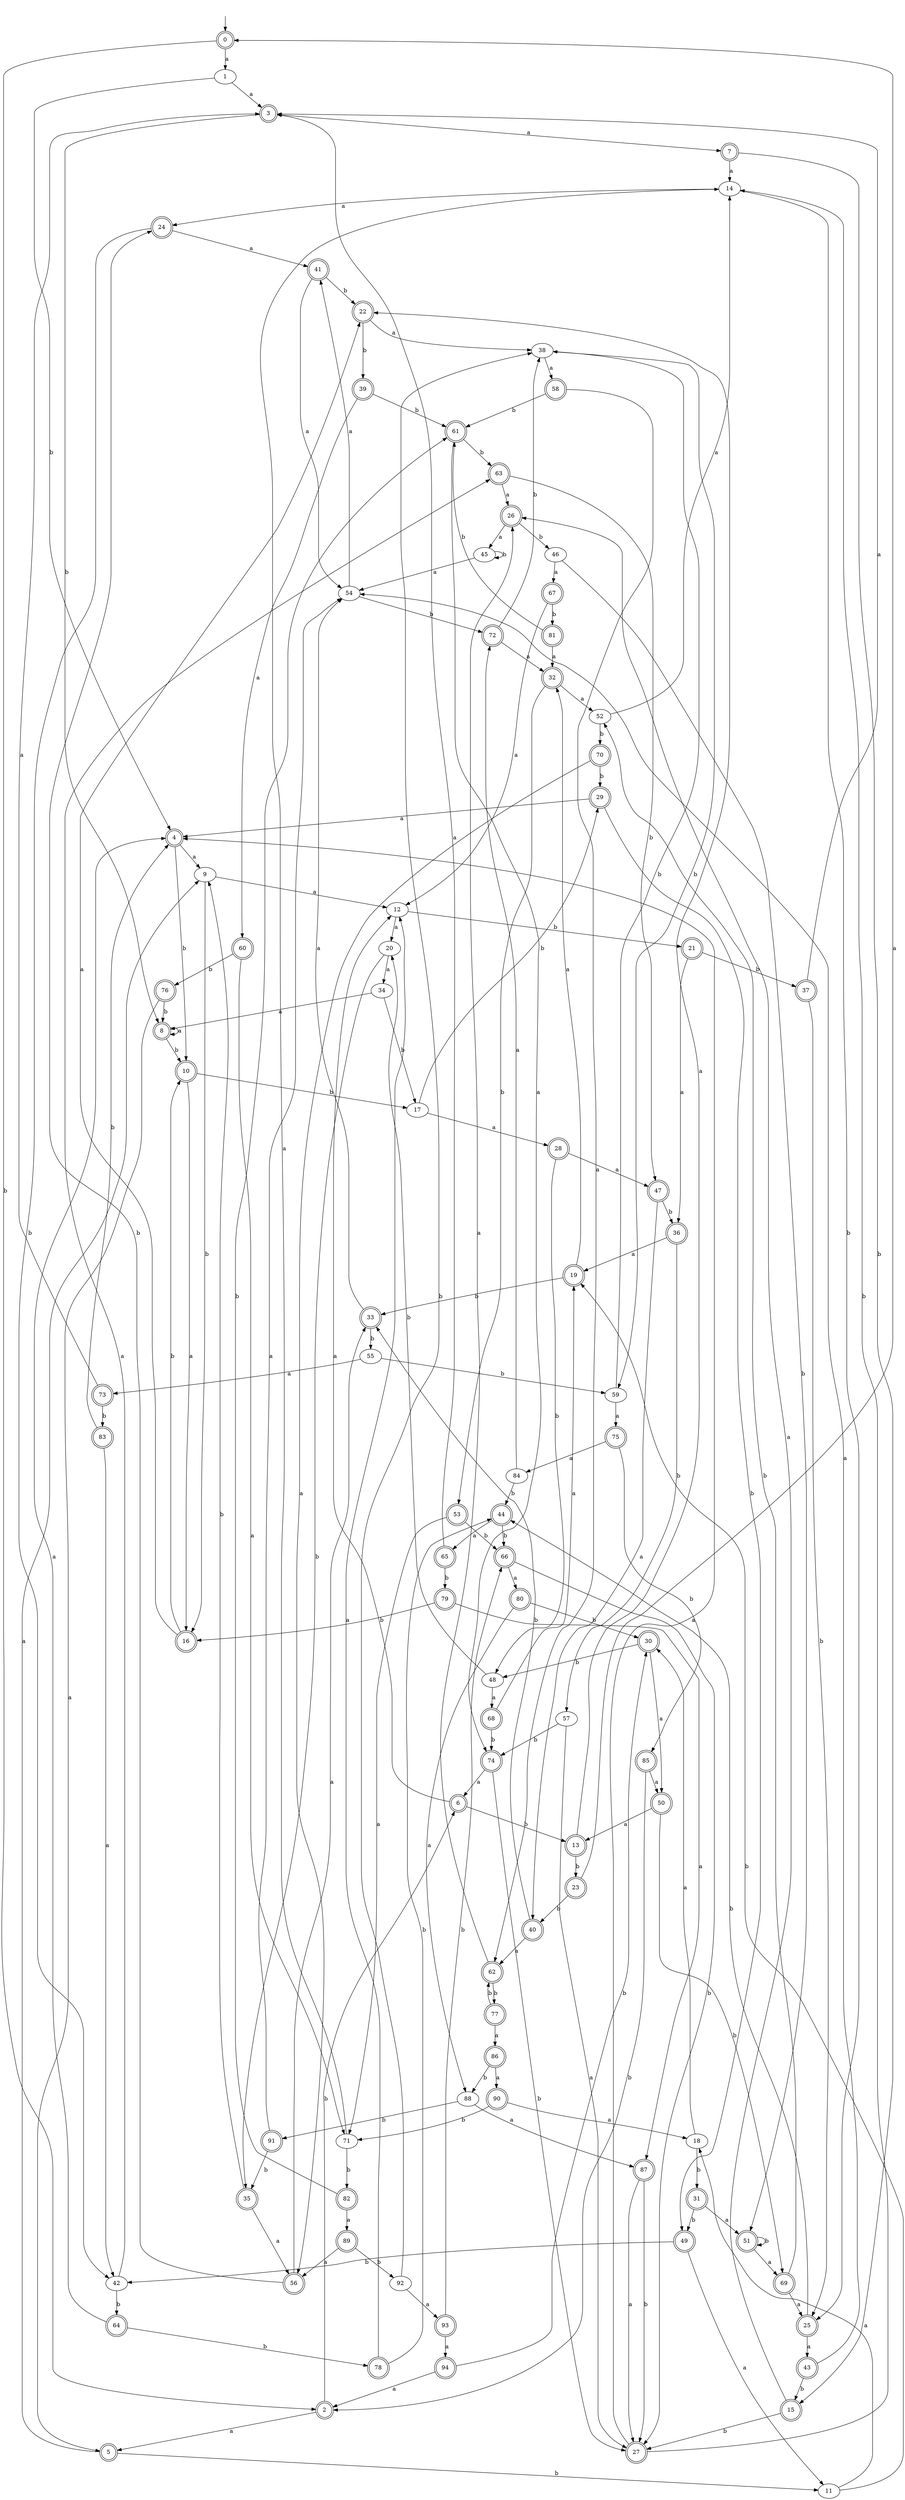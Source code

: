 digraph RandomDFA {
  __start0 [label="", shape=none];
  __start0 -> 0 [label=""];
  0 [shape=circle] [shape=doublecircle]
  0 -> 1 [label="a"]
  0 -> 2 [label="b"]
  1
  1 -> 3 [label="a"]
  1 -> 4 [label="b"]
  2 [shape=doublecircle]
  2 -> 5 [label="a"]
  2 -> 6 [label="b"]
  3 [shape=doublecircle]
  3 -> 7 [label="a"]
  3 -> 8 [label="b"]
  4 [shape=doublecircle]
  4 -> 9 [label="a"]
  4 -> 10 [label="b"]
  5 [shape=doublecircle]
  5 -> 9 [label="a"]
  5 -> 11 [label="b"]
  6 [shape=doublecircle]
  6 -> 12 [label="a"]
  6 -> 13 [label="b"]
  7 [shape=doublecircle]
  7 -> 14 [label="a"]
  7 -> 15 [label="b"]
  8 [shape=doublecircle]
  8 -> 8 [label="a"]
  8 -> 10 [label="b"]
  9
  9 -> 12 [label="a"]
  9 -> 16 [label="b"]
  10 [shape=doublecircle]
  10 -> 16 [label="a"]
  10 -> 17 [label="b"]
  11
  11 -> 18 [label="a"]
  11 -> 19 [label="b"]
  12
  12 -> 20 [label="a"]
  12 -> 21 [label="b"]
  13 [shape=doublecircle]
  13 -> 22 [label="a"]
  13 -> 23 [label="b"]
  14
  14 -> 24 [label="a"]
  14 -> 25 [label="b"]
  15 [shape=doublecircle]
  15 -> 26 [label="a"]
  15 -> 27 [label="b"]
  16 [shape=doublecircle]
  16 -> 22 [label="a"]
  16 -> 10 [label="b"]
  17
  17 -> 28 [label="a"]
  17 -> 29 [label="b"]
  18
  18 -> 30 [label="a"]
  18 -> 31 [label="b"]
  19 [shape=doublecircle]
  19 -> 32 [label="a"]
  19 -> 33 [label="b"]
  20
  20 -> 34 [label="a"]
  20 -> 35 [label="b"]
  21 [shape=doublecircle]
  21 -> 36 [label="a"]
  21 -> 37 [label="b"]
  22 [shape=doublecircle]
  22 -> 38 [label="a"]
  22 -> 39 [label="b"]
  23 [shape=doublecircle]
  23 -> 0 [label="a"]
  23 -> 40 [label="b"]
  24 [shape=doublecircle]
  24 -> 41 [label="a"]
  24 -> 42 [label="b"]
  25 [shape=doublecircle]
  25 -> 43 [label="a"]
  25 -> 44 [label="b"]
  26 [shape=doublecircle]
  26 -> 45 [label="a"]
  26 -> 46 [label="b"]
  27 [shape=doublecircle]
  27 -> 4 [label="a"]
  27 -> 14 [label="b"]
  28 [shape=doublecircle]
  28 -> 47 [label="a"]
  28 -> 48 [label="b"]
  29 [shape=doublecircle]
  29 -> 4 [label="a"]
  29 -> 49 [label="b"]
  30 [shape=doublecircle]
  30 -> 50 [label="a"]
  30 -> 48 [label="b"]
  31 [shape=doublecircle]
  31 -> 51 [label="a"]
  31 -> 49 [label="b"]
  32 [shape=doublecircle]
  32 -> 52 [label="a"]
  32 -> 53 [label="b"]
  33 [shape=doublecircle]
  33 -> 54 [label="a"]
  33 -> 55 [label="b"]
  34
  34 -> 8 [label="a"]
  34 -> 17 [label="b"]
  35 [shape=doublecircle]
  35 -> 56 [label="a"]
  35 -> 9 [label="b"]
  36 [shape=doublecircle]
  36 -> 19 [label="a"]
  36 -> 57 [label="b"]
  37 [shape=doublecircle]
  37 -> 3 [label="a"]
  37 -> 25 [label="b"]
  38
  38 -> 58 [label="a"]
  38 -> 59 [label="b"]
  39 [shape=doublecircle]
  39 -> 60 [label="a"]
  39 -> 61 [label="b"]
  40 [shape=doublecircle]
  40 -> 62 [label="a"]
  40 -> 33 [label="b"]
  41 [shape=doublecircle]
  41 -> 54 [label="a"]
  41 -> 22 [label="b"]
  42
  42 -> 63 [label="a"]
  42 -> 64 [label="b"]
  43 [shape=doublecircle]
  43 -> 54 [label="a"]
  43 -> 15 [label="b"]
  44 [shape=doublecircle]
  44 -> 65 [label="a"]
  44 -> 66 [label="b"]
  45
  45 -> 54 [label="a"]
  45 -> 45 [label="b"]
  46
  46 -> 67 [label="a"]
  46 -> 51 [label="b"]
  47 [shape=doublecircle]
  47 -> 40 [label="a"]
  47 -> 36 [label="b"]
  48
  48 -> 68 [label="a"]
  48 -> 20 [label="b"]
  49 [shape=doublecircle]
  49 -> 11 [label="a"]
  49 -> 42 [label="b"]
  50 [shape=doublecircle]
  50 -> 13 [label="a"]
  50 -> 69 [label="b"]
  51 [shape=doublecircle]
  51 -> 69 [label="a"]
  51 -> 51 [label="b"]
  52
  52 -> 14 [label="a"]
  52 -> 70 [label="b"]
  53 [shape=doublecircle]
  53 -> 71 [label="a"]
  53 -> 66 [label="b"]
  54
  54 -> 41 [label="a"]
  54 -> 72 [label="b"]
  55
  55 -> 73 [label="a"]
  55 -> 59 [label="b"]
  56 [shape=doublecircle]
  56 -> 33 [label="a"]
  56 -> 24 [label="b"]
  57
  57 -> 27 [label="a"]
  57 -> 74 [label="b"]
  58 [shape=doublecircle]
  58 -> 62 [label="a"]
  58 -> 61 [label="b"]
  59
  59 -> 75 [label="a"]
  59 -> 38 [label="b"]
  60 [shape=doublecircle]
  60 -> 71 [label="a"]
  60 -> 76 [label="b"]
  61 [shape=doublecircle]
  61 -> 74 [label="a"]
  61 -> 63 [label="b"]
  62 [shape=doublecircle]
  62 -> 26 [label="a"]
  62 -> 77 [label="b"]
  63 [shape=doublecircle]
  63 -> 26 [label="a"]
  63 -> 47 [label="b"]
  64 [shape=doublecircle]
  64 -> 4 [label="a"]
  64 -> 78 [label="b"]
  65 [shape=doublecircle]
  65 -> 3 [label="a"]
  65 -> 79 [label="b"]
  66 [shape=doublecircle]
  66 -> 80 [label="a"]
  66 -> 27 [label="b"]
  67 [shape=doublecircle]
  67 -> 12 [label="a"]
  67 -> 81 [label="b"]
  68 [shape=doublecircle]
  68 -> 19 [label="a"]
  68 -> 74 [label="b"]
  69 [shape=doublecircle]
  69 -> 25 [label="a"]
  69 -> 52 [label="b"]
  70 [shape=doublecircle]
  70 -> 56 [label="a"]
  70 -> 29 [label="b"]
  71
  71 -> 14 [label="a"]
  71 -> 82 [label="b"]
  72 [shape=doublecircle]
  72 -> 32 [label="a"]
  72 -> 38 [label="b"]
  73 [shape=doublecircle]
  73 -> 3 [label="a"]
  73 -> 83 [label="b"]
  74 [shape=doublecircle]
  74 -> 6 [label="a"]
  74 -> 27 [label="b"]
  75 [shape=doublecircle]
  75 -> 84 [label="a"]
  75 -> 85 [label="b"]
  76 [shape=doublecircle]
  76 -> 5 [label="a"]
  76 -> 8 [label="b"]
  77 [shape=doublecircle]
  77 -> 86 [label="a"]
  77 -> 62 [label="b"]
  78 [shape=doublecircle]
  78 -> 12 [label="a"]
  78 -> 44 [label="b"]
  79 [shape=doublecircle]
  79 -> 87 [label="a"]
  79 -> 16 [label="b"]
  80 [shape=doublecircle]
  80 -> 88 [label="a"]
  80 -> 30 [label="b"]
  81 [shape=doublecircle]
  81 -> 32 [label="a"]
  81 -> 61 [label="b"]
  82 [shape=doublecircle]
  82 -> 89 [label="a"]
  82 -> 61 [label="b"]
  83 [shape=doublecircle]
  83 -> 42 [label="a"]
  83 -> 4 [label="b"]
  84
  84 -> 72 [label="a"]
  84 -> 44 [label="b"]
  85 [shape=doublecircle]
  85 -> 50 [label="a"]
  85 -> 2 [label="b"]
  86 [shape=doublecircle]
  86 -> 90 [label="a"]
  86 -> 88 [label="b"]
  87 [shape=doublecircle]
  87 -> 27 [label="a"]
  87 -> 27 [label="b"]
  88
  88 -> 87 [label="a"]
  88 -> 91 [label="b"]
  89 [shape=doublecircle]
  89 -> 56 [label="a"]
  89 -> 92 [label="b"]
  90 [shape=doublecircle]
  90 -> 18 [label="a"]
  90 -> 71 [label="b"]
  91 [shape=doublecircle]
  91 -> 54 [label="a"]
  91 -> 35 [label="b"]
  92
  92 -> 93 [label="a"]
  92 -> 38 [label="b"]
  93 [shape=doublecircle]
  93 -> 94 [label="a"]
  93 -> 66 [label="b"]
  94 [shape=doublecircle]
  94 -> 2 [label="a"]
  94 -> 30 [label="b"]
}
